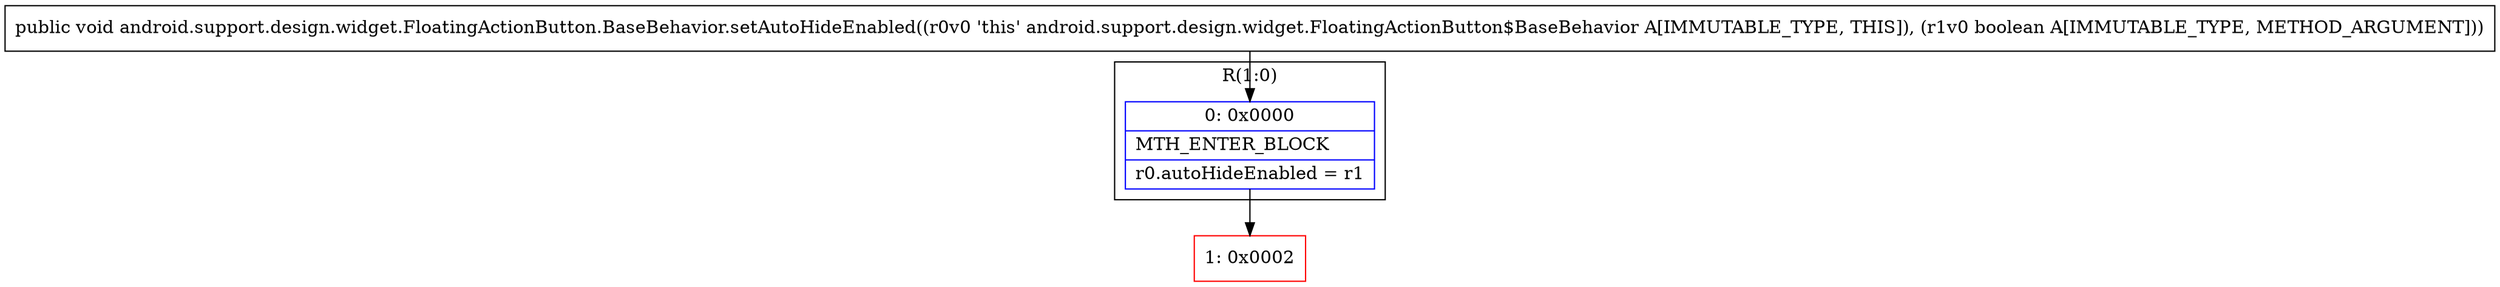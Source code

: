 digraph "CFG forandroid.support.design.widget.FloatingActionButton.BaseBehavior.setAutoHideEnabled(Z)V" {
subgraph cluster_Region_2147042369 {
label = "R(1:0)";
node [shape=record,color=blue];
Node_0 [shape=record,label="{0\:\ 0x0000|MTH_ENTER_BLOCK\l|r0.autoHideEnabled = r1\l}"];
}
Node_1 [shape=record,color=red,label="{1\:\ 0x0002}"];
MethodNode[shape=record,label="{public void android.support.design.widget.FloatingActionButton.BaseBehavior.setAutoHideEnabled((r0v0 'this' android.support.design.widget.FloatingActionButton$BaseBehavior A[IMMUTABLE_TYPE, THIS]), (r1v0 boolean A[IMMUTABLE_TYPE, METHOD_ARGUMENT])) }"];
MethodNode -> Node_0;
Node_0 -> Node_1;
}

